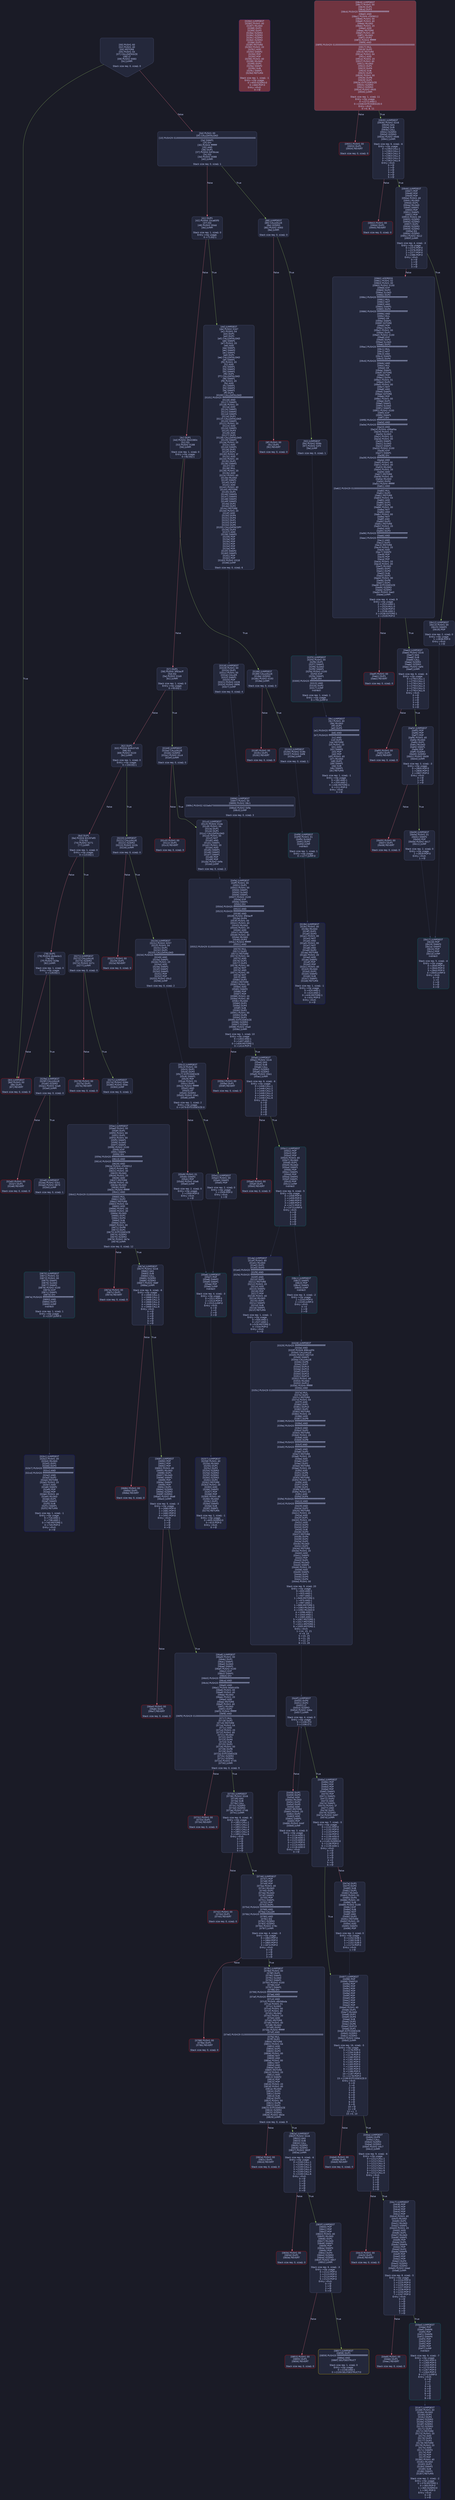 digraph G {
    node [shape=box, style="filled, rounded", color="#565f89", fontcolor="#c0caf5", fontname="Helvetica", fillcolor="#24283b"];
    edge [color="#414868", fontcolor="#c0caf5", fontname="Helvetica"];
    bgcolor="#1a1b26";
    0 [ label = "[00] PUSH1 60
[02] PUSH1 40
[04] MSTORE
[05] PUSH1 04
[07] CALLDATASIZE
[08] LT
[09] PUSH2 0083
[0c] JUMPI

Stack size req: 0, sizeΔ: 0
" shape = invhouse]
    1 [ label = "[0d] PUSH1 00
[0f] CALLDATALOAD
[10] PUSH29 0100000000000000000000000000000000000000000000000000000000
[2e] SWAP1
[2f] DIV
[30] PUSH4 ffffffff
[35] AND
[36] DUP1
[37] PUSH4 04f3bcec
[3c] EQ
[3d] PUSH2 0088
[40] JUMPI

Stack size req: 0, sizeΔ: 1
"]
    2 [ label = "[41] DUP1
[42] PUSH4 15ca65f0
[47] EQ
[48] PUSH2 00dd
[4b] JUMPI

Stack size req: 1, sizeΔ: 0
Entry->Op usage:
	0->71:EQ:1
"]
    3 [ label = "[4c] DUP1
[4d] PUSH4 3943380c
[52] EQ
[53] PUSH2 0188
[56] JUMPI

Stack size req: 1, sizeΔ: 0
Entry->Op usage:
	0->82:EQ:1
"]
    4 [ label = "[57] DUP1
[58] PUSH4 3f83acff
[5d] EQ
[5e] PUSH2 01b9
[61] JUMPI

Stack size req: 1, sizeΔ: 0
Entry->Op usage:
	0->93:EQ:1
"]
    5 [ label = "[62] DUP1
[63] PUSH4 649c07d5
[68] EQ
[69] PUSH2 0220
[6c] JUMPI

Stack size req: 1, sizeΔ: 0
Entry->Op usage:
	0->104:EQ:1
"]
    6 [ label = "[6d] DUP1
[6e] PUSH4 83197ef0
[73] EQ
[74] PUSH2 0271
[77] JUMPI

Stack size req: 1, sizeΔ: 0
Entry->Op usage:
	0->115:EQ:1
"]
    7 [ label = "[78] DUP1
[79] PUSH4 db4ecbc1
[7e] EQ
[7f] PUSH2 029e
[82] JUMPI

Stack size req: 1, sizeΔ: 0
Entry->Op usage:
	0->126:EQ:1
"]
    8 [ label = "[83] JUMPDEST
[84] PUSH1 00
[86] DUP1
[87] REVERT

Stack size req: 0, sizeΔ: 0
" color = "red"]
    9 [ label = "[88] JUMPDEST
[89] CALLVALUE
[8a] ISZERO
[8b] PUSH2 0093
[8e] JUMPI

Stack size req: 0, sizeΔ: 0
"]
    10 [ label = "[8f] PUSH1 00
[91] DUP1
[92] REVERT

Stack size req: 0, sizeΔ: 0
" color = "red"]
    11 [ label = "[93] JUMPDEST
[94] PUSH2 009b
[97] PUSH2 02f3
[9a] JUMP

Stack size req: 0, sizeΔ: 1
"]
    12 [ label = "[9b] JUMPDEST
[9c] PUSH1 40
[9e] MLOAD
[9f] DUP1
[a0] DUP3
[a1] PUSH20 ffffffffffffffffffffffffffffffffffffffff
[b6] AND
[b7] PUSH20 ffffffffffffffffffffffffffffffffffffffff
[cc] AND
[cd] DUP2
[ce] MSTORE
[cf] PUSH1 20
[d1] ADD
[d2] SWAP2
[d3] POP
[d4] POP
[d5] PUSH1 40
[d7] MLOAD
[d8] DUP1
[d9] SWAP2
[da] SUB
[db] SWAP1
[dc] RETURN

Stack size req: 1, sizeΔ: -1
Entry->Op usage:
	0->182:AND:1
	0->204:AND:1
	0->206:MSTORE:1
	0->211:POP:0
Entry->Exit:
	0->😵
" color = "darkblue"]
    13 [ label = "[dd] JUMPDEST
[de] PUSH2 0167
[e1] PUSH1 04
[e3] DUP1
[e4] DUP1
[e5] CALLDATALOAD
[e6] SWAP1
[e7] PUSH1 20
[e9] ADD
[ea] SWAP1
[eb] SWAP2
[ec] SWAP1
[ed] DUP1
[ee] CALLDATALOAD
[ef] SWAP1
[f0] PUSH1 20
[f2] ADD
[f3] SWAP1
[f4] SWAP2
[f5] SWAP1
[f6] DUP1
[f7] CALLDATALOAD
[f8] SWAP1
[f9] PUSH1 20
[fb] ADD
[fc] SWAP1
[fd] SWAP2
[fe] SWAP1
[ff] DUP1
[0100] CALLDATALOAD
[0101] PUSH20 ffffffffffffffffffffffffffffffffffffffff
[0116] AND
[0117] SWAP1
[0118] PUSH1 20
[011a] ADD
[011b] SWAP1
[011c] SWAP2
[011d] SWAP1
[011e] DUP1
[011f] CALLDATALOAD
[0120] SWAP1
[0121] PUSH1 20
[0123] ADD
[0124] SWAP1
[0125] DUP3
[0126] ADD
[0127] DUP1
[0128] CALLDATALOAD
[0129] SWAP1
[012a] PUSH1 20
[012c] ADD
[012d] SWAP1
[012e] DUP1
[012f] DUP1
[0130] PUSH1 1f
[0132] ADD
[0133] PUSH1 20
[0135] DUP1
[0136] SWAP2
[0137] DIV
[0138] MUL
[0139] PUSH1 20
[013b] ADD
[013c] PUSH1 40
[013e] MLOAD
[013f] SWAP1
[0140] DUP2
[0141] ADD
[0142] PUSH1 40
[0144] MSTORE
[0145] DUP1
[0146] SWAP4
[0147] SWAP3
[0148] SWAP2
[0149] SWAP1
[014a] DUP2
[014b] DUP2
[014c] MSTORE
[014d] PUSH1 20
[014f] ADD
[0150] DUP4
[0151] DUP4
[0152] DUP1
[0153] DUP3
[0154] DUP5
[0155] CALLDATACOPY
[0156] DUP3
[0157] ADD
[0158] SWAP2
[0159] POP
[015a] POP
[015b] POP
[015c] POP
[015d] POP
[015e] POP
[015f] SWAP2
[0160] SWAP1
[0161] POP
[0162] POP
[0163] PUSH2 0318
[0166] JUMP

Stack size req: 0, sizeΔ: 6
"]
    14 [ label = "[0167] JUMPDEST
[0168] PUSH1 40
[016a] MLOAD
[016b] DUP1
[016c] DUP4
[016d] ISZERO
[016e] ISZERO
[016f] ISZERO
[0170] ISZERO
[0171] DUP2
[0172] MSTORE
[0173] PUSH1 20
[0175] ADD
[0176] DUP3
[0177] DUP2
[0178] MSTORE
[0179] PUSH1 20
[017b] ADD
[017c] SWAP3
[017d] POP
[017e] POP
[017f] POP
[0180] PUSH1 40
[0182] MLOAD
[0183] DUP1
[0184] SWAP2
[0185] SUB
[0186] SWAP1
[0187] RETURN

Stack size req: 2, sizeΔ: -2
Entry->Op usage:
	0->376:MSTORE:1
	0->383:POP:0
	1->365:ISZERO:0
	1->381:POP:0
Entry->Exit:
	0->😵
	1->😵
" color = "darkblue"]
    15 [ label = "[0188] JUMPDEST
[0189] CALLVALUE
[018a] ISZERO
[018b] PUSH2 0193
[018e] JUMPI

Stack size req: 0, sizeΔ: 0
"]
    16 [ label = "[018f] PUSH1 00
[0191] DUP1
[0192] REVERT

Stack size req: 0, sizeΔ: 0
" color = "red"]
    17 [ label = "[0193] JUMPDEST
[0194] PUSH2 019b
[0197] PUSH2 04f8
[019a] JUMP

Stack size req: 0, sizeΔ: 1
"]
    18 [ label = "[019b] JUMPDEST
[019c] PUSH1 40
[019e] MLOAD
[019f] DUP1
[01a0] DUP3
[01a1] PUSH1 00
[01a3] NOT
[01a4] AND
[01a5] PUSH1 00
[01a7] NOT
[01a8] AND
[01a9] DUP2
[01aa] MSTORE
[01ab] PUSH1 20
[01ad] ADD
[01ae] SWAP2
[01af] POP
[01b0] POP
[01b1] PUSH1 40
[01b3] MLOAD
[01b4] DUP1
[01b5] SWAP2
[01b6] SUB
[01b7] SWAP1
[01b8] RETURN

Stack size req: 1, sizeΔ: -1
Entry->Op usage:
	0->420:AND:1
	0->424:AND:1
	0->426:MSTORE:1
	0->431:POP:0
Entry->Exit:
	0->😵
" color = "darkblue"]
    19 [ label = "[01b9] JUMPDEST
[01ba] CALLVALUE
[01bb] ISZERO
[01bc] PUSH2 01c4
[01bf] JUMPI

Stack size req: 0, sizeΔ: 0
"]
    20 [ label = "[01c0] PUSH1 00
[01c2] DUP1
[01c3] REVERT

Stack size req: 0, sizeΔ: 0
" color = "red"]
    21 [ label = "[01c4] JUMPDEST
[01c5] PUSH2 01de
[01c8] PUSH1 04
[01ca] DUP1
[01cb] DUP1
[01cc] CALLDATALOAD
[01cd] PUSH1 00
[01cf] NOT
[01d0] AND
[01d1] SWAP1
[01d2] PUSH1 20
[01d4] ADD
[01d5] SWAP1
[01d6] SWAP2
[01d7] SWAP1
[01d8] POP
[01d9] POP
[01da] PUSH2 04fe
[01dd] JUMP

Stack size req: 0, sizeΔ: 2
"]
    22 [ label = "[01de] JUMPDEST
[01df] PUSH1 40
[01e1] MLOAD
[01e2] DUP1
[01e3] DUP3
[01e4] PUSH20 ffffffffffffffffffffffffffffffffffffffff
[01f9] AND
[01fa] PUSH20 ffffffffffffffffffffffffffffffffffffffff
[020f] AND
[0210] DUP2
[0211] MSTORE
[0212] PUSH1 20
[0214] ADD
[0215] SWAP2
[0216] POP
[0217] POP
[0218] PUSH1 40
[021a] MLOAD
[021b] DUP1
[021c] SWAP2
[021d] SUB
[021e] SWAP1
[021f] RETURN

Stack size req: 1, sizeΔ: -1
Entry->Op usage:
	0->505:AND:1
	0->527:AND:1
	0->529:MSTORE:1
	0->534:POP:0
Entry->Exit:
	0->😵
" color = "darkblue"]
    23 [ label = "[0220] JUMPDEST
[0221] CALLVALUE
[0222] ISZERO
[0223] PUSH2 022b
[0226] JUMPI

Stack size req: 0, sizeΔ: 0
"]
    24 [ label = "[0227] PUSH1 00
[0229] DUP1
[022a] REVERT

Stack size req: 0, sizeΔ: 0
" color = "red"]
    25 [ label = "[022b] JUMPDEST
[022c] PUSH2 0257
[022f] PUSH1 04
[0231] DUP1
[0232] DUP1
[0233] CALLDATALOAD
[0234] PUSH20 ffffffffffffffffffffffffffffffffffffffff
[0249] AND
[024a] SWAP1
[024b] PUSH1 20
[024d] ADD
[024e] SWAP1
[024f] SWAP2
[0250] SWAP1
[0251] POP
[0252] POP
[0253] PUSH2 05c2
[0256] JUMP

Stack size req: 0, sizeΔ: 2
"]
    26 [ label = "[0257] JUMPDEST
[0258] PUSH1 40
[025a] MLOAD
[025b] DUP1
[025c] DUP3
[025d] ISZERO
[025e] ISZERO
[025f] ISZERO
[0260] ISZERO
[0261] DUP2
[0262] MSTORE
[0263] PUSH1 20
[0265] ADD
[0266] SWAP2
[0267] POP
[0268] POP
[0269] PUSH1 40
[026b] MLOAD
[026c] DUP1
[026d] SWAP2
[026e] SUB
[026f] SWAP1
[0270] RETURN

Stack size req: 1, sizeΔ: -1
Entry->Op usage:
	0->605:ISZERO:0
	0->615:POP:0
Entry->Exit:
	0->😵
" color = "darkblue"]
    27 [ label = "[0271] JUMPDEST
[0272] CALLVALUE
[0273] ISZERO
[0274] PUSH2 027c
[0277] JUMPI

Stack size req: 0, sizeΔ: 0
"]
    28 [ label = "[0278] PUSH1 00
[027a] DUP1
[027b] REVERT

Stack size req: 0, sizeΔ: 0
" color = "red"]
    29 [ label = "[027c] JUMPDEST
[027d] PUSH2 0284
[0280] PUSH2 05ec
[0283] JUMP

Stack size req: 0, sizeΔ: 1
"]
    30 [ label = "[0284] JUMPDEST
[0285] PUSH1 40
[0287] MLOAD
[0288] DUP1
[0289] DUP3
[028a] ISZERO
[028b] ISZERO
[028c] ISZERO
[028d] ISZERO
[028e] DUP2
[028f] MSTORE
[0290] PUSH1 20
[0292] ADD
[0293] SWAP2
[0294] POP
[0295] POP
[0296] PUSH1 40
[0298] MLOAD
[0299] DUP1
[029a] SWAP2
[029b] SUB
[029c] SWAP1
[029d] RETURN

Stack size req: 1, sizeΔ: -1
Entry->Op usage:
	0->650:ISZERO:0
	0->660:POP:0
Entry->Exit:
	0->😵
" color = "darkblue" fillcolor = "#703440"]
    31 [ label = "[029e] JUMPDEST
[029f] CALLVALUE
[02a0] ISZERO
[02a1] PUSH2 02a9
[02a4] JUMPI

Stack size req: 0, sizeΔ: 0
"]
    32 [ label = "[02a5] PUSH1 00
[02a7] DUP1
[02a8] REVERT

Stack size req: 0, sizeΔ: 0
" color = "red"]
    33 [ label = "[02a9] JUMPDEST
[02aa] PUSH2 02b1
[02ad] PUSH2 0870
[02b0] JUMP

Stack size req: 0, sizeΔ: 1
"]
    34 [ label = "[02b1] JUMPDEST
[02b2] PUSH1 40
[02b4] MLOAD
[02b5] DUP1
[02b6] DUP3
[02b7] PUSH20 ffffffffffffffffffffffffffffffffffffffff
[02cc] AND
[02cd] PUSH20 ffffffffffffffffffffffffffffffffffffffff
[02e2] AND
[02e3] DUP2
[02e4] MSTORE
[02e5] PUSH1 20
[02e7] ADD
[02e8] SWAP2
[02e9] POP
[02ea] POP
[02eb] PUSH1 40
[02ed] MLOAD
[02ee] DUP1
[02ef] SWAP2
[02f0] SUB
[02f1] SWAP1
[02f2] RETURN

Stack size req: 1, sizeΔ: -1
Entry->Op usage:
	0->716:AND:1
	0->738:AND:1
	0->740:MSTORE:1
	0->745:POP:0
Entry->Exit:
	0->😵
" color = "darkblue"]
    35 [ label = "[02f3] JUMPDEST
[02f4] PUSH1 00
[02f6] DUP1
[02f7] SWAP1
[02f8] SLOAD
[02f9] SWAP1
[02fa] PUSH2 0100
[02fd] EXP
[02fe] SWAP1
[02ff] DIV
[0300] PUSH20 ffffffffffffffffffffffffffffffffffffffff
[0315] AND
[0316] DUP2
[0317] JUMP
Indirect!

Stack size req: 1, sizeΔ: 1
Entry->Op usage:
	0->791:JUMP:0
" color = "teal"]
    36 [ label = "[0318] JUMPDEST
[0319] PUSH1 00
[031b] DUP1
[031c] PUSH1 00
[031e] CALLER
[031f] SWAP1
[0320] POP
[0321] PUSH2 0328
[0324] PUSH2 0896
[0327] JUMP

Stack size req: 0, sizeΔ: 4
"]
    37 [ label = "[0328] JUMPDEST
[0329] PUSH20 ffffffffffffffffffffffffffffffffffffffff
[033e] AND
[033f] PUSH4 896ca3f4
[0344] CALLVALUE
[0345] PUSH3 0927c0
[0349] SWAP1
[034a] CALLVALUE
[034b] DUP6
[034c] DUP7
[034d] DUP15
[034e] DUP15
[034f] DUP15
[0350] DUP15
[0351] DUP15
[0352] PUSH1 40
[0354] MLOAD
[0355] DUP12
[0356] PUSH4 ffffffff
[035b] AND
[035c] PUSH29 0100000000000000000000000000000000000000000000000000000000
[037a] MUL
[037b] DUP2
[037c] MSTORE
[037d] PUSH1 04
[037f] ADD
[0380] DUP1
[0381] DUP10
[0382] DUP2
[0383] MSTORE
[0384] PUSH1 20
[0386] ADD
[0387] DUP9
[0388] PUSH20 ffffffffffffffffffffffffffffffffffffffff
[039d] AND
[039e] PUSH20 ffffffffffffffffffffffffffffffffffffffff
[03b3] AND
[03b4] DUP2
[03b5] MSTORE
[03b6] PUSH1 20
[03b8] ADD
[03b9] DUP8
[03ba] PUSH20 ffffffffffffffffffffffffffffffffffffffff
[03cf] AND
[03d0] PUSH20 ffffffffffffffffffffffffffffffffffffffff
[03e5] AND
[03e6] DUP2
[03e7] MSTORE
[03e8] PUSH1 20
[03ea] ADD
[03eb] DUP7
[03ec] DUP2
[03ed] MSTORE
[03ee] PUSH1 20
[03f0] ADD
[03f1] DUP6
[03f2] DUP2
[03f3] MSTORE
[03f4] PUSH1 20
[03f6] ADD
[03f7] DUP5
[03f8] DUP2
[03f9] MSTORE
[03fa] PUSH1 20
[03fc] ADD
[03fd] DUP4
[03fe] PUSH20 ffffffffffffffffffffffffffffffffffffffff
[0413] AND
[0414] PUSH20 ffffffffffffffffffffffffffffffffffffffff
[0429] AND
[042a] DUP2
[042b] MSTORE
[042c] PUSH1 20
[042e] ADD
[042f] DUP1
[0430] PUSH1 20
[0432] ADD
[0433] DUP3
[0434] DUP2
[0435] SUB
[0436] DUP3
[0437] MSTORE
[0438] DUP4
[0439] DUP2
[043a] DUP2
[043b] MLOAD
[043c] DUP2
[043d] MSTORE
[043e] PUSH1 20
[0440] ADD
[0441] SWAP2
[0442] POP
[0443] DUP1
[0444] MLOAD
[0445] SWAP1
[0446] PUSH1 20
[0448] ADD
[0449] SWAP1
[044a] DUP1
[044b] DUP4
[044c] DUP4
[044d] PUSH1 00

Stack size req: 9, sizeΔ: 20
Entry->Op usage:
	0->830:AND:1
	1->925:AND:1
	1->947:AND:1
	1->949:MSTORE:1
	1->975:AND:1
	1->997:AND:1
	1->999:MSTORE:1
	4->1083:MLOAD:0
	4->1092:MLOAD:0
	4->1096:ADD:1
	5->1043:AND:1
	5->1065:AND:1
	5->1067:MSTORE:1
	6->1017:MSTORE:1
	7->1011:MSTORE:1
	8->1005:MSTORE:1
Entry->Exit:
	1->14, 15, 21
	4->9, 24
	5->10, 25
	6->11, 26
	7->12, 27
	8->13, 28
"]
    38 [ label = "[044f] JUMPDEST
[0450] DUP4
[0451] DUP2
[0452] LT
[0453] ISZERO
[0454] PUSH2 046a
[0457] JUMPI

Stack size req: 4, sizeΔ: 0
Entry->Op usage:
	0->1106:LT:0
	3->1106:LT:1
"]
    39 [ label = "[0458] DUP1
[0459] DUP3
[045a] ADD
[045b] MLOAD
[045c] DUP2
[045d] DUP5
[045e] ADD
[045f] MSTORE
[0460] PUSH1 20
[0462] DUP2
[0463] ADD
[0464] SWAP1
[0465] POP
[0466] PUSH2 044f
[0469] JUMP

Stack size req: 3, sizeΔ: 0
Entry->Op usage:
	0->1114:ADD:1
	0->1118:ADD:1
	0->1123:ADD:0
	0->1125:POP:0
	1->1114:ADD:0
	2->1118:ADD:0
Entry->Exit:
	0->😵
"]
    40 [ label = "[046a] JUMPDEST
[046b] POP
[046c] POP
[046d] POP
[046e] POP
[046f] SWAP1
[0470] POP
[0471] SWAP1
[0472] DUP2
[0473] ADD
[0474] SWAP1
[0475] PUSH1 1f
[0477] AND
[0478] DUP1
[0479] ISZERO
[047a] PUSH2 0497
[047d] JUMPI

Stack size req: 7, sizeΔ: -5
Entry->Op usage:
	0->1131:POP:0
	1->1132:POP:0
	2->1133:POP:0
	3->1134:POP:0
	4->1139:ADD:0
	4->1143:AND:1
	4->1145:ISZERO:0
	5->1136:POP:0
	6->1139:ADD:1
Entry->Exit:
	0->😵
	1->😵
	2->😵
	3->😵
	4->0
	5->😵
	6->😵
"]
    41 [ label = "[047e] DUP1
[047f] DUP3
[0480] SUB
[0481] DUP1
[0482] MLOAD
[0483] PUSH1 01
[0485] DUP4
[0486] PUSH1 20
[0488] SUB
[0489] PUSH2 0100
[048c] EXP
[048d] SUB
[048e] NOT
[048f] AND
[0490] DUP2
[0491] MSTORE
[0492] PUSH1 20
[0494] ADD
[0495] SWAP2
[0496] POP

Stack size req: 2, sizeΔ: 0
Entry->Op usage:
	0->1152:SUB:1
	0->1160:SUB:1
	1->1152:SUB:0
	1->1174:POP:0
Entry->Exit:
	1->😵
"]
    42 [ label = "[0497] JUMPDEST
[0498] POP
[0499] SWAP10
[049a] POP
[049b] POP
[049c] POP
[049d] POP
[049e] POP
[049f] POP
[04a0] POP
[04a1] POP
[04a2] POP
[04a3] POP
[04a4] PUSH1 40
[04a6] DUP1
[04a7] MLOAD
[04a8] DUP1
[04a9] DUP4
[04aa] SUB
[04ab] DUP2
[04ac] DUP6
[04ad] DUP10
[04ae] DUP1
[04af] EXTCODESIZE
[04b0] ISZERO
[04b1] ISZERO
[04b2] PUSH2 04ba
[04b5] JUMPI

Stack size req: 16, sizeΔ: -5
Entry->Op usage:
	0->1176:POP:0
	1->1194:SUB:0
	2->1179:POP:0
	3->1180:POP:0
	4->1181:POP:0
	5->1182:POP:0
	6->1183:POP:0
	7->1184:POP:0
	8->1185:POP:0
	9->1186:POP:0
	10->1187:POP:0
	11->1178:POP:0
	15->1199:EXTCODESIZE:0
Entry->Exit:
	0->😵
	1->6
	2->😵
	3->😵
	4->😵
	5->😵
	6->😵
	7->😵
	8->😵
	9->😵
	10->😵
	11->😵
	12->1, 7
	15->0, 10
"]
    43 [ label = "[04b6] PUSH1 00
[04b8] DUP1
[04b9] REVERT

Stack size req: 0, sizeΔ: 0
" color = "red"]
    44 [ label = "[04ba] JUMPDEST
[04bb] DUP9
[04bc] CALL
[04bd] ISZERO
[04be] ISZERO
[04bf] PUSH2 04c7
[04c2] JUMPI

Stack size req: 9, sizeΔ: -6
Entry->Op usage:
	0->1212:CALL:1
	1->1212:CALL:2
	2->1212:CALL:3
	3->1212:CALL:4
	4->1212:CALL:5
	5->1212:CALL:6
	8->1212:CALL:0
Entry->Exit:
	0->😵
	1->😵
	2->😵
	3->😵
	4->😵
	5->😵
"]
    45 [ label = "[04c3] PUSH1 00
[04c5] DUP1
[04c6] REVERT

Stack size req: 0, sizeΔ: 0
" color = "red"]
    46 [ label = "[04c7] JUMPDEST
[04c8] POP
[04c9] POP
[04ca] POP
[04cb] POP
[04cc] POP
[04cd] PUSH1 40
[04cf] MLOAD
[04d0] DUP1
[04d1] MLOAD
[04d2] SWAP1
[04d3] PUSH1 20
[04d5] ADD
[04d6] DUP1
[04d7] MLOAD
[04d8] SWAP1
[04d9] POP
[04da] DUP1
[04db] SWAP4
[04dc] POP
[04dd] DUP2
[04de] SWAP5
[04df] POP
[04e0] POP
[04e1] POP
[04e2] DUP3
[04e3] ISZERO
[04e4] ISZERO
[04e5] PUSH2 04ed
[04e8] JUMPI

Stack size req: 8, sizeΔ: -5
Entry->Op usage:
	0->1224:POP:0
	1->1225:POP:0
	2->1226:POP:0
	3->1227:POP:0
	4->1228:POP:0
	6->1244:POP:0
	7->1247:POP:0
Entry->Exit:
	0->😵
	1->😵
	2->😵
	3->😵
	4->😵
	6->😵
	7->😵
"]
    47 [ label = "[04e9] PUSH1 00
[04eb] DUP1
[04ec] REVERT

Stack size req: 0, sizeΔ: 0
" color = "red"]
    48 [ label = "[04ed] JUMPDEST
[04ee] POP
[04ef] SWAP6
[04f0] POP
[04f1] SWAP6
[04f2] SWAP4
[04f3] POP
[04f4] POP
[04f5] POP
[04f6] POP
[04f7] JUMP
Indirect!

Stack size req: 9, sizeΔ: -7
Entry->Op usage:
	0->1262:POP:0
	3->1268:POP:0
	4->1269:POP:0
	5->1270:POP:0
	6->1267:POP:0
	7->1264:POP:0
	8->1271:JUMP:0
Entry->Exit:
	0->😵
	1->0
	2->1
	3->😵
	4->😵
	5->😵
	6->😵
	7->😵
	8->😵
" color = "teal"]
    49 [ label = "[04f8] JUMPDEST
[04f9] PUSH1 01
[04fb] SLOAD
[04fc] DUP2
[04fd] JUMP
Indirect!

Stack size req: 1, sizeΔ: 1
Entry->Op usage:
	0->1277:JUMP:0
" color = "teal"]
    50 [ label = "[04fe] JUMPDEST
[04ff] PUSH1 00
[0501] DUP1
[0502] PUSH1 00
[0504] SWAP1
[0505] SLOAD
[0506] SWAP1
[0507] PUSH2 0100
[050a] EXP
[050b] SWAP1
[050c] DIV
[050d] PUSH20 ffffffffffffffffffffffffffffffffffffffff
[0522] AND
[0523] PUSH20 ffffffffffffffffffffffffffffffffffffffff
[0538] AND
[0539] PUSH4 3f83acff
[053e] DUP4
[053f] PUSH1 00
[0541] PUSH1 40
[0543] MLOAD
[0544] PUSH1 20
[0546] ADD
[0547] MSTORE
[0548] PUSH1 40
[054a] MLOAD
[054b] DUP3
[054c] PUSH4 ffffffff
[0551] AND
[0552] PUSH29 0100000000000000000000000000000000000000000000000000000000
[0570] MUL
[0571] DUP2
[0572] MSTORE
[0573] PUSH1 04
[0575] ADD
[0576] DUP1
[0577] DUP3
[0578] PUSH1 00
[057a] NOT
[057b] AND
[057c] PUSH1 00
[057e] NOT
[057f] AND
[0580] DUP2
[0581] MSTORE
[0582] PUSH1 20
[0584] ADD
[0585] SWAP2
[0586] POP
[0587] POP
[0588] PUSH1 20
[058a] PUSH1 40
[058c] MLOAD
[058d] DUP1
[058e] DUP4
[058f] SUB
[0590] DUP2
[0591] PUSH1 00
[0593] DUP8
[0594] DUP1
[0595] EXTCODESIZE
[0596] ISZERO
[0597] ISZERO
[0598] PUSH2 05a0
[059b] JUMPI

Stack size req: 1, sizeΔ: 10
Entry->Op usage:
	0->1403:AND:1
	0->1407:AND:1
	0->1409:MSTORE:1
	0->1414:POP:0
"]
    51 [ label = "[059c] PUSH1 00
[059e] DUP1
[059f] REVERT

Stack size req: 0, sizeΔ: 0
" color = "red"]
    52 [ label = "[05a0] JUMPDEST
[05a1] PUSH2 02c6
[05a4] GAS
[05a5] SUB
[05a6] CALL
[05a7] ISZERO
[05a8] ISZERO
[05a9] PUSH2 05b1
[05ac] JUMPI

Stack size req: 6, sizeΔ: -6
Entry->Op usage:
	0->1446:CALL:1
	1->1446:CALL:2
	2->1446:CALL:3
	3->1446:CALL:4
	4->1446:CALL:5
	5->1446:CALL:6
Entry->Exit:
	0->😵
	1->😵
	2->😵
	3->😵
	4->😵
	5->😵
"]
    53 [ label = "[05ad] PUSH1 00
[05af] DUP1
[05b0] REVERT

Stack size req: 0, sizeΔ: 0
" color = "red"]
    54 [ label = "[05b1] JUMPDEST
[05b2] POP
[05b3] POP
[05b4] POP
[05b5] PUSH1 40
[05b7] MLOAD
[05b8] DUP1
[05b9] MLOAD
[05ba] SWAP1
[05bb] POP
[05bc] SWAP1
[05bd] POP
[05be] SWAP2
[05bf] SWAP1
[05c0] POP
[05c1] JUMP
Indirect!

Stack size req: 6, sizeΔ: -5
Entry->Op usage:
	0->1458:POP:0
	1->1459:POP:0
	2->1460:POP:0
	3->1469:POP:0
	4->1472:POP:0
	5->1473:JUMP:0
Entry->Exit:
	0->😵
	1->😵
	2->😵
	3->😵
	4->😵
	5->😵
" color = "teal"]
    55 [ label = "[05c2] JUMPDEST
[05c3] PUSH1 00
[05c5] DUP1
[05c6] DUP3
[05c7] EXTCODESIZE
[05c8] SWAP1
[05c9] POP
[05ca] PUSH1 01
[05cc] DUP2
[05cd] PUSH4 ffffffff
[05d2] AND
[05d3] GT
[05d4] ISZERO
[05d5] PUSH2 05e1
[05d8] JUMPI

Stack size req: 1, sizeΔ: 2
Entry->Op usage:
	0->1479:EXTCODESIZE:0
"]
    56 [ label = "[05d9] PUSH1 01
[05db] SWAP2
[05dc] POP
[05dd] PUSH2 05e6
[05e0] JUMP

Stack size req: 2, sizeΔ: 0
Entry->Op usage:
	1->1500:POP:0
Entry->Exit:
	1->😵
"]
    57 [ label = "[05e1] JUMPDEST
[05e2] PUSH1 00
[05e4] SWAP2
[05e5] POP

Stack size req: 2, sizeΔ: 0
Entry->Op usage:
	1->1509:POP:0
Entry->Exit:
	1->😵
"]
    58 [ label = "[05e6] JUMPDEST
[05e7] POP
[05e8] SWAP2
[05e9] SWAP1
[05ea] POP
[05eb] JUMP
Indirect!

Stack size req: 4, sizeΔ: -3
Entry->Op usage:
	0->1511:POP:0
	2->1514:POP:0
	3->1515:JUMP:0
Entry->Exit:
	0->😵
	1->0
	2->😵
	3->😵
" color = "teal"]
    59 [ label = "[05ec] JUMPDEST
[05ed] PUSH1 00
[05ef] DUP1
[05f0] PUSH1 00
[05f2] DUP1
[05f3] PUSH1 00
[05f5] SWAP1
[05f6] SLOAD
[05f7] SWAP1
[05f8] PUSH2 0100
[05fb] EXP
[05fc] SWAP1
[05fd] DIV
[05fe] PUSH20 ffffffffffffffffffffffffffffffffffffffff
[0613] AND
[0614] PUSH20 ffffffffffffffffffffffffffffffffffffffff
[0629] AND
[062a] PUSH4 cf309012
[062f] PUSH1 00
[0631] PUSH1 40
[0633] MLOAD
[0634] PUSH1 20
[0636] ADD
[0637] MSTORE
[0638] PUSH1 40
[063a] MLOAD
[063b] DUP2
[063c] PUSH4 ffffffff
[0641] AND
[0642] PUSH29 0100000000000000000000000000000000000000000000000000000000
[0660] MUL
[0661] DUP2
[0662] MSTORE
[0663] PUSH1 04
[0665] ADD
[0666] PUSH1 20
[0668] PUSH1 40
[066a] MLOAD
[066b] DUP1
[066c] DUP4
[066d] SUB
[066e] DUP2
[066f] PUSH1 00
[0671] DUP8
[0672] DUP1
[0673] EXTCODESIZE
[0674] ISZERO
[0675] ISZERO
[0676] PUSH2 067e
[0679] JUMPI

Stack size req: 0, sizeΔ: 12
"]
    60 [ label = "[067a] PUSH1 00
[067c] DUP1
[067d] REVERT

Stack size req: 0, sizeΔ: 0
" color = "red"]
    61 [ label = "[067e] JUMPDEST
[067f] PUSH2 02c6
[0682] GAS
[0683] SUB
[0684] CALL
[0685] ISZERO
[0686] ISZERO
[0687] PUSH2 068f
[068a] JUMPI

Stack size req: 6, sizeΔ: -6
Entry->Op usage:
	0->1668:CALL:1
	1->1668:CALL:2
	2->1668:CALL:3
	3->1668:CALL:4
	4->1668:CALL:5
	5->1668:CALL:6
Entry->Exit:
	0->😵
	1->😵
	2->😵
	3->😵
	4->😵
	5->😵
"]
    62 [ label = "[068b] PUSH1 00
[068d] DUP1
[068e] REVERT

Stack size req: 0, sizeΔ: 0
" color = "red"]
    63 [ label = "[068f] JUMPDEST
[0690] POP
[0691] POP
[0692] POP
[0693] PUSH1 40
[0695] MLOAD
[0696] DUP1
[0697] MLOAD
[0698] SWAP1
[0699] POP
[069a] SWAP2
[069b] POP
[069c] DUP2
[069d] ISZERO
[069e] ISZERO
[069f] ISZERO
[06a0] PUSH2 06a8
[06a3] JUMPI

Stack size req: 5, sizeΔ: -3
Entry->Op usage:
	0->1680:POP:0
	1->1681:POP:0
	2->1682:POP:0
	4->1691:POP:0
Entry->Exit:
	0->😵
	1->😵
	2->😵
	4->😵
"]
    64 [ label = "[06a4] PUSH1 00
[06a6] DUP1
[06a7] REVERT

Stack size req: 0, sizeΔ: 0
" color = "red"]
    65 [ label = "[06a8] JUMPDEST
[06a9] PUSH1 00
[06ab] DUP1
[06ac] SWAP1
[06ad] SLOAD
[06ae] SWAP1
[06af] PUSH2 0100
[06b2] EXP
[06b3] SWAP1
[06b4] DIV
[06b5] PUSH20 ffffffffffffffffffffffffffffffffffffffff
[06ca] AND
[06cb] PUSH20 ffffffffffffffffffffffffffffffffffffffff
[06e0] AND
[06e1] PUSH4 8da5cb5b
[06e6] PUSH1 00
[06e8] PUSH1 40
[06ea] MLOAD
[06eb] PUSH1 20
[06ed] ADD
[06ee] MSTORE
[06ef] PUSH1 40
[06f1] MLOAD
[06f2] DUP2
[06f3] PUSH4 ffffffff
[06f8] AND
[06f9] PUSH29 0100000000000000000000000000000000000000000000000000000000
[0717] MUL
[0718] DUP2
[0719] MSTORE
[071a] PUSH1 04
[071c] ADD
[071d] PUSH1 20
[071f] PUSH1 40
[0721] MLOAD
[0722] DUP1
[0723] DUP4
[0724] SUB
[0725] DUP2
[0726] PUSH1 00
[0728] DUP8
[0729] DUP1
[072a] EXTCODESIZE
[072b] ISZERO
[072c] ISZERO
[072d] PUSH2 0735
[0730] JUMPI

Stack size req: 0, sizeΔ: 9
"]
    66 [ label = "[0731] PUSH1 00
[0733] DUP1
[0734] REVERT

Stack size req: 0, sizeΔ: 0
" color = "red"]
    67 [ label = "[0735] JUMPDEST
[0736] PUSH2 02c6
[0739] GAS
[073a] SUB
[073b] CALL
[073c] ISZERO
[073d] ISZERO
[073e] PUSH2 0746
[0741] JUMPI

Stack size req: 6, sizeΔ: -6
Entry->Op usage:
	0->1851:CALL:1
	1->1851:CALL:2
	2->1851:CALL:3
	3->1851:CALL:4
	4->1851:CALL:5
	5->1851:CALL:6
Entry->Exit:
	0->😵
	1->😵
	2->😵
	3->😵
	4->😵
	5->😵
"]
    68 [ label = "[0742] PUSH1 00
[0744] DUP1
[0745] REVERT

Stack size req: 0, sizeΔ: 0
" color = "red"]
    69 [ label = "[0746] JUMPDEST
[0747] POP
[0748] POP
[0749] POP
[074a] PUSH1 40
[074c] MLOAD
[074d] DUP1
[074e] MLOAD
[074f] SWAP1
[0750] POP
[0751] SWAP1
[0752] POP
[0753] DUP1
[0754] PUSH20 ffffffffffffffffffffffffffffffffffffffff
[0769] AND
[076a] CALLER
[076b] PUSH20 ffffffffffffffffffffffffffffffffffffffff
[0780] AND
[0781] EQ
[0782] ISZERO
[0783] ISZERO
[0784] PUSH2 078c
[0787] JUMPI

Stack size req: 4, sizeΔ: -3
Entry->Op usage:
	0->1863:POP:0
	1->1864:POP:0
	2->1865:POP:0
	3->1874:POP:0
Entry->Exit:
	0->😵
	1->😵
	2->😵
	3->😵
"]
    70 [ label = "[0788] PUSH1 00
[078a] DUP1
[078b] REVERT

Stack size req: 0, sizeΔ: 0
" color = "red"]
    71 [ label = "[078c] JUMPDEST
[078d] PUSH1 00
[078f] DUP1
[0790] SWAP1
[0791] SLOAD
[0792] SWAP1
[0793] PUSH2 0100
[0796] EXP
[0797] SWAP1
[0798] DIV
[0799] PUSH20 ffffffffffffffffffffffffffffffffffffffff
[07ae] AND
[07af] PUSH20 ffffffffffffffffffffffffffffffffffffffff
[07c4] AND
[07c5] PUSH4 c8b56bda
[07ca] PUSH1 01
[07cc] SLOAD
[07cd] PUSH1 00
[07cf] PUSH1 40
[07d1] MLOAD
[07d2] PUSH1 20
[07d4] ADD
[07d5] MSTORE
[07d6] PUSH1 40
[07d8] MLOAD
[07d9] DUP3
[07da] PUSH4 ffffffff
[07df] AND
[07e0] PUSH29 0100000000000000000000000000000000000000000000000000000000
[07fe] MUL
[07ff] DUP2
[0800] MSTORE
[0801] PUSH1 04
[0803] ADD
[0804] DUP1
[0805] DUP3
[0806] PUSH1 00
[0808] NOT
[0809] AND
[080a] PUSH1 00
[080c] NOT
[080d] AND
[080e] DUP2
[080f] MSTORE
[0810] PUSH1 20
[0812] ADD
[0813] SWAP2
[0814] POP
[0815] POP
[0816] PUSH1 20
[0818] PUSH1 40
[081a] MLOAD
[081b] DUP1
[081c] DUP4
[081d] SUB
[081e] DUP2
[081f] PUSH1 00
[0821] DUP8
[0822] DUP1
[0823] EXTCODESIZE
[0824] ISZERO
[0825] ISZERO
[0826] PUSH2 082e
[0829] JUMPI

Stack size req: 0, sizeΔ: 9
"]
    72 [ label = "[082a] PUSH1 00
[082c] DUP1
[082d] REVERT

Stack size req: 0, sizeΔ: 0
" color = "red"]
    73 [ label = "[082e] JUMPDEST
[082f] PUSH2 02c6
[0832] GAS
[0833] SUB
[0834] CALL
[0835] ISZERO
[0836] ISZERO
[0837] PUSH2 083f
[083a] JUMPI

Stack size req: 6, sizeΔ: -6
Entry->Op usage:
	0->2100:CALL:1
	1->2100:CALL:2
	2->2100:CALL:3
	3->2100:CALL:4
	4->2100:CALL:5
	5->2100:CALL:6
Entry->Exit:
	0->😵
	1->😵
	2->😵
	3->😵
	4->😵
	5->😵
"]
    74 [ label = "[083b] PUSH1 00
[083d] DUP1
[083e] REVERT

Stack size req: 0, sizeΔ: 0
" color = "red"]
    75 [ label = "[083f] JUMPDEST
[0840] POP
[0841] POP
[0842] POP
[0843] PUSH1 40
[0845] MLOAD
[0846] DUP1
[0847] MLOAD
[0848] SWAP1
[0849] POP
[084a] SWAP3
[084b] POP
[084c] DUP3
[084d] ISZERO
[084e] ISZERO
[084f] PUSH2 0857
[0852] JUMPI

Stack size req: 6, sizeΔ: -3
Entry->Op usage:
	0->2112:POP:0
	1->2113:POP:0
	2->2114:POP:0
	5->2123:POP:0
Entry->Exit:
	0->😵
	1->😵
	2->😵
	5->😵
"]
    76 [ label = "[0853] PUSH1 00
[0855] DUP1
[0856] REVERT

Stack size req: 0, sizeΔ: 0
" color = "red"]
    77 [ label = "[0857] JUMPDEST
[0858] DUP1
[0859] PUSH20 ffffffffffffffffffffffffffffffffffffffff
[086e] AND
[086f] SELFDESTRUCT

Stack size req: 1, sizeΔ: 0
Entry->Op usage:
	0->2158:AND:1
	0->2159:SELFDESTRUCT:0
" color = "gold"]
    78 [ label = "[0870] JUMPDEST
[0871] PUSH1 02
[0873] PUSH1 00
[0875] SWAP1
[0876] SLOAD
[0877] SWAP1
[0878] PUSH2 0100
[087b] EXP
[087c] SWAP1
[087d] DIV
[087e] PUSH20 ffffffffffffffffffffffffffffffffffffffff
[0893] AND
[0894] DUP2
[0895] JUMP
Indirect!

Stack size req: 1, sizeΔ: 1
Entry->Op usage:
	0->2197:JUMP:0
" color = "teal"]
    79 [ label = "[0896] JUMPDEST
[0897] PUSH1 00
[0899] PUSH2 08c1
[089c] PUSH32 633a6d7000000000000000000000000000000000000000000000000000000000
[08bd] PUSH2 04fe
[08c0] JUMP

Stack size req: 0, sizeΔ: 3
"]
    80 [ label = "[08c1] JUMPDEST
[08c2] SWAP1
[08c3] POP
[08c4] SWAP1
[08c5] JUMP
Indirect!

Stack size req: 3, sizeΔ: -2
Entry->Op usage:
	1->2243:POP:0
	2->2245:JUMP:0
Entry->Exit:
	0->0
	1->😵
	2->😵
" color = "teal"]
    81 [ label = "[08c6] JUMPDEST
[08c7] PUSH1 00
[08c9] DUP1
[08ca] DUP3
[08cb] PUSH20 ffffffffffffffffffffffffffffffffffffffff
[08e0] AND
[08e1] PUSH4 cf309012
[08e6] PUSH1 00
[08e8] PUSH1 40
[08ea] MLOAD
[08eb] PUSH1 20
[08ed] ADD
[08ee] MSTORE
[08ef] PUSH1 40
[08f1] MLOAD
[08f2] DUP2
[08f3] PUSH4 ffffffff
[08f8] AND
[08f9] PUSH29 0100000000000000000000000000000000000000000000000000000000
[0917] MUL
[0918] DUP2
[0919] MSTORE
[091a] PUSH1 04
[091c] ADD
[091d] PUSH1 20
[091f] PUSH1 40
[0921] MLOAD
[0922] DUP1
[0923] DUP4
[0924] SUB
[0925] DUP2
[0926] PUSH1 00
[0928] DUP8
[0929] DUP1
[092a] EXTCODESIZE
[092b] ISZERO
[092c] ISZERO
[092d] PUSH2 0935
[0930] JUMPI

Stack size req: 1, sizeΔ: 11
Entry->Op usage:
	0->2272:AND:1
	0->2346:EXTCODESIZE:0
Entry->Exit:
	0->0, 8, 11
" fillcolor = "#703440"]
    82 [ label = "[0931] PUSH1 00
[0933] DUP1
[0934] REVERT

Stack size req: 0, sizeΔ: 0
" color = "red"]
    83 [ label = "[0935] JUMPDEST
[0936] PUSH2 02c6
[0939] GAS
[093a] SUB
[093b] CALL
[093c] ISZERO
[093d] ISZERO
[093e] PUSH2 0946
[0941] JUMPI

Stack size req: 6, sizeΔ: -6
Entry->Op usage:
	0->2363:CALL:1
	1->2363:CALL:2
	2->2363:CALL:3
	3->2363:CALL:4
	4->2363:CALL:5
	5->2363:CALL:6
Entry->Exit:
	0->😵
	1->😵
	2->😵
	3->😵
	4->😵
	5->😵
"]
    84 [ label = "[0942] PUSH1 00
[0944] DUP1
[0945] REVERT

Stack size req: 0, sizeΔ: 0
" color = "red"]
    85 [ label = "[0946] JUMPDEST
[0947] POP
[0948] POP
[0949] POP
[094a] PUSH1 40
[094c] MLOAD
[094d] DUP1
[094e] MLOAD
[094f] SWAP1
[0950] POP
[0951] SWAP1
[0952] POP
[0953] PUSH1 00
[0955] ISZERO
[0956] ISZERO
[0957] DUP2
[0958] ISZERO
[0959] ISZERO
[095a] EQ
[095b] ISZERO
[095c] PUSH2 0b12
[095f] JUMPI

Stack size req: 4, sizeΔ: -3
Entry->Op usage:
	0->2375:POP:0
	1->2376:POP:0
	2->2377:POP:0
	3->2386:POP:0
Entry->Exit:
	0->😵
	1->😵
	2->😵
	3->😵
"]
    86 [ label = "[0960] ADDRESS
[0961] PUSH1 02
[0963] PUSH1 00
[0965] PUSH2 0100
[0968] EXP
[0969] DUP2
[096a] SLOAD
[096b] DUP2
[096c] PUSH20 ffffffffffffffffffffffffffffffffffffffff
[0981] MUL
[0982] NOT
[0983] AND
[0984] SWAP1
[0985] DUP4
[0986] PUSH20 ffffffffffffffffffffffffffffffffffffffff
[099b] AND
[099c] MUL
[099d] OR
[099e] SWAP1
[099f] SSTORE
[09a0] POP
[09a1] DUP3
[09a2] PUSH1 00
[09a4] DUP1
[09a5] PUSH2 0100
[09a8] EXP
[09a9] DUP2
[09aa] SLOAD
[09ab] DUP2
[09ac] PUSH20 ffffffffffffffffffffffffffffffffffffffff
[09c1] MUL
[09c2] NOT
[09c3] AND
[09c4] SWAP1
[09c5] DUP4
[09c6] PUSH20 ffffffffffffffffffffffffffffffffffffffff
[09db] AND
[09dc] MUL
[09dd] OR
[09de] SWAP1
[09df] SSTORE
[09e0] POP
[09e1] DUP4
[09e2] PUSH1 01
[09e4] DUP2
[09e5] PUSH1 00
[09e7] NOT
[09e8] AND
[09e9] SWAP1
[09ea] SSTORE
[09eb] POP
[09ec] PUSH1 00
[09ee] DUP1
[09ef] SWAP1
[09f0] SLOAD
[09f1] SWAP1
[09f2] PUSH2 0100
[09f5] EXP
[09f6] SWAP1
[09f7] DIV
[09f8] PUSH20 ffffffffffffffffffffffffffffffffffffffff
[0a0d] AND
[0a0e] PUSH20 ffffffffffffffffffffffffffffffffffffffff
[0a23] AND
[0a24] PUSH4 c0f6ef4a
[0a29] PUSH1 01
[0a2b] SLOAD
[0a2c] PUSH1 02
[0a2e] PUSH1 00
[0a30] SWAP1
[0a31] SLOAD
[0a32] SWAP1
[0a33] PUSH2 0100
[0a36] EXP
[0a37] SWAP1
[0a38] DIV
[0a39] PUSH20 ffffffffffffffffffffffffffffffffffffffff
[0a4e] AND
[0a4f] PUSH1 00
[0a51] PUSH1 40
[0a53] MLOAD
[0a54] PUSH1 20
[0a56] ADD
[0a57] MSTORE
[0a58] PUSH1 40
[0a5a] MLOAD
[0a5b] DUP4
[0a5c] PUSH4 ffffffff
[0a61] AND
[0a62] PUSH29 0100000000000000000000000000000000000000000000000000000000
[0a80] MUL
[0a81] DUP2
[0a82] MSTORE
[0a83] PUSH1 04
[0a85] ADD
[0a86] DUP1
[0a87] DUP4
[0a88] PUSH1 00
[0a8a] NOT
[0a8b] AND
[0a8c] PUSH1 00
[0a8e] NOT
[0a8f] AND
[0a90] DUP2
[0a91] MSTORE
[0a92] PUSH1 20
[0a94] ADD
[0a95] DUP3
[0a96] PUSH20 ffffffffffffffffffffffffffffffffffffffff
[0aab] AND
[0aac] PUSH20 ffffffffffffffffffffffffffffffffffffffff
[0ac1] AND
[0ac2] DUP2
[0ac3] MSTORE
[0ac4] PUSH1 20
[0ac6] ADD
[0ac7] SWAP3
[0ac8] POP
[0ac9] POP
[0aca] POP
[0acb] PUSH1 20
[0acd] PUSH1 40
[0acf] MLOAD
[0ad0] DUP1
[0ad1] DUP4
[0ad2] SUB
[0ad3] DUP2
[0ad4] PUSH1 00
[0ad6] DUP8
[0ad7] DUP1
[0ad8] EXTCODESIZE
[0ad9] ISZERO
[0ada] ISZERO
[0adb] PUSH2 0ae3
[0ade] JUMPI

Stack size req: 4, sizeΔ: 9
Entry->Op usage:
	2->2523:AND:1
	2->2524:MUL:0
	2->2528:POP:0
	3->2536:AND:1
	3->2538:SSTORE:1
	3->2539:POP:0
"]
    87 [ label = "[0adf] PUSH1 00
[0ae1] DUP1
[0ae2] REVERT

Stack size req: 0, sizeΔ: 0
" color = "red"]
    88 [ label = "[0ae3] JUMPDEST
[0ae4] PUSH2 02c6
[0ae7] GAS
[0ae8] SUB
[0ae9] CALL
[0aea] ISZERO
[0aeb] ISZERO
[0aec] PUSH2 0af4
[0aef] JUMPI

Stack size req: 6, sizeΔ: -6
Entry->Op usage:
	0->2793:CALL:1
	1->2793:CALL:2
	2->2793:CALL:3
	3->2793:CALL:4
	4->2793:CALL:5
	5->2793:CALL:6
Entry->Exit:
	0->😵
	1->😵
	2->😵
	3->😵
	4->😵
	5->😵
"]
    89 [ label = "[0af0] PUSH1 00
[0af2] DUP1
[0af3] REVERT

Stack size req: 0, sizeΔ: 0
" color = "red"]
    90 [ label = "[0af4] JUMPDEST
[0af5] POP
[0af6] POP
[0af7] POP
[0af8] PUSH1 40
[0afa] MLOAD
[0afb] DUP1
[0afc] MLOAD
[0afd] SWAP1
[0afe] POP
[0aff] ISZERO
[0b00] ISZERO
[0b01] PUSH2 0b09
[0b04] JUMPI

Stack size req: 3, sizeΔ: -3
Entry->Op usage:
	0->2805:POP:0
	1->2806:POP:0
	2->2807:POP:0
Entry->Exit:
	0->😵
	1->😵
	2->😵
"]
    91 [ label = "[0b05] PUSH1 00
[0b07] DUP1
[0b08] REVERT

Stack size req: 0, sizeΔ: 0
" color = "red"]
    92 [ label = "[0b09] JUMPDEST
[0b0a] PUSH1 01
[0b0c] SWAP2
[0b0d] POP
[0b0e] PUSH2 0b17
[0b11] JUMP

Stack size req: 2, sizeΔ: 0
Entry->Op usage:
	1->2829:POP:0
Entry->Exit:
	1->😵
"]
    93 [ label = "[0b12] JUMPDEST
[0b13] PUSH1 00
[0b15] SWAP2
[0b16] POP

Stack size req: 2, sizeΔ: 0
Entry->Op usage:
	1->2838:POP:0
Entry->Exit:
	1->😵
"]
    94 [ label = "[0b17] JUMPDEST
[0b18] POP
[0b19] SWAP3
[0b1a] SWAP2
[0b1b] POP
[0b1c] POP
[0b1d] JUMP
Indirect!

Stack size req: 5, sizeΔ: -4
Entry->Op usage:
	0->2840:POP:0
	2->2844:POP:0
	3->2843:POP:0
	4->2845:JUMP:0
Entry->Exit:
	0->😵
	1->0
	2->😵
	3->😵
	4->😵
" color = "teal"]
    0 -> 1 [ label = "False" color = "#f7768e"]
    0 -> 8 [ label = "True" color = "#9ece6a"]
    1 -> 2 [ label = "False" color = "#f7768e"]
    1 -> 9 [ label = "True" color = "#9ece6a"]
    2 -> 3 [ label = "False" color = "#f7768e"]
    2 -> 13 [ label = "True" color = "#9ece6a"]
    3 -> 4 [ label = "False" color = "#f7768e"]
    3 -> 15 [ label = "True" color = "#9ece6a"]
    4 -> 5 [ label = "False" color = "#f7768e"]
    4 -> 19 [ label = "True" color = "#9ece6a"]
    5 -> 6 [ label = "False" color = "#f7768e"]
    5 -> 23 [ label = "True" color = "#9ece6a"]
    6 -> 7 [ label = "False" color = "#f7768e"]
    6 -> 27 [ label = "True" color = "#9ece6a"]
    7 -> 8 [ label = "False" color = "#f7768e"]
    7 -> 31 [ label = "True" color = "#9ece6a"]
    9 -> 10 [ label = "False" color = "#f7768e"]
    9 -> 11 [ label = "True" color = "#9ece6a"]
    11 -> 35 [ ]
    13 -> 36 [ ]
    15 -> 16 [ label = "False" color = "#f7768e"]
    15 -> 17 [ label = "True" color = "#9ece6a"]
    17 -> 49 [ ]
    19 -> 20 [ label = "False" color = "#f7768e"]
    19 -> 21 [ label = "True" color = "#9ece6a"]
    21 -> 50 [ ]
    23 -> 24 [ label = "False" color = "#f7768e"]
    23 -> 25 [ label = "True" color = "#9ece6a"]
    25 -> 55 [ ]
    27 -> 28 [ label = "False" color = "#f7768e"]
    27 -> 29 [ label = "True" color = "#9ece6a"]
    29 -> 59 [ ]
    31 -> 32 [ label = "False" color = "#f7768e"]
    31 -> 33 [ label = "True" color = "#9ece6a"]
    33 -> 78 [ ]
    36 -> 79 [ ]
    37 -> 38 [ ]
    38 -> 39 [ label = "False" color = "#f7768e"]
    38 -> 40 [ label = "True" color = "#9ece6a"]
    39 -> 38 [ ]
    40 -> 41 [ label = "False" color = "#f7768e"]
    40 -> 42 [ label = "True" color = "#9ece6a"]
    41 -> 42 [ ]
    42 -> 43 [ label = "False" color = "#f7768e"]
    42 -> 44 [ label = "True" color = "#9ece6a"]
    44 -> 45 [ label = "False" color = "#f7768e"]
    44 -> 46 [ label = "True" color = "#9ece6a"]
    46 -> 47 [ label = "False" color = "#f7768e"]
    46 -> 48 [ label = "True" color = "#9ece6a"]
    50 -> 51 [ label = "False" color = "#f7768e"]
    50 -> 52 [ label = "True" color = "#9ece6a"]
    52 -> 53 [ label = "False" color = "#f7768e"]
    52 -> 54 [ label = "True" color = "#9ece6a"]
    55 -> 56 [ label = "False" color = "#f7768e"]
    55 -> 57 [ label = "True" color = "#9ece6a"]
    56 -> 58 [ ]
    57 -> 58 [ ]
    59 -> 60 [ label = "False" color = "#f7768e"]
    59 -> 61 [ label = "True" color = "#9ece6a"]
    61 -> 62 [ label = "False" color = "#f7768e"]
    61 -> 63 [ label = "True" color = "#9ece6a"]
    63 -> 64 [ label = "False" color = "#f7768e"]
    63 -> 65 [ label = "True" color = "#9ece6a"]
    65 -> 66 [ label = "False" color = "#f7768e"]
    65 -> 67 [ label = "True" color = "#9ece6a"]
    67 -> 68 [ label = "False" color = "#f7768e"]
    67 -> 69 [ label = "True" color = "#9ece6a"]
    69 -> 70 [ label = "False" color = "#f7768e"]
    69 -> 71 [ label = "True" color = "#9ece6a"]
    71 -> 72 [ label = "False" color = "#f7768e"]
    71 -> 73 [ label = "True" color = "#9ece6a"]
    73 -> 74 [ label = "False" color = "#f7768e"]
    73 -> 75 [ label = "True" color = "#9ece6a"]
    75 -> 76 [ label = "False" color = "#f7768e"]
    75 -> 77 [ label = "True" color = "#9ece6a"]
    79 -> 50 [ ]
    81 -> 82 [ label = "False" color = "#f7768e"]
    81 -> 83 [ label = "True" color = "#9ece6a"]
    83 -> 84 [ label = "False" color = "#f7768e"]
    83 -> 85 [ label = "True" color = "#9ece6a"]
    85 -> 86 [ label = "False" color = "#f7768e"]
    85 -> 93 [ label = "True" color = "#9ece6a"]
    86 -> 87 [ label = "False" color = "#f7768e"]
    86 -> 88 [ label = "True" color = "#9ece6a"]
    88 -> 89 [ label = "False" color = "#f7768e"]
    88 -> 90 [ label = "True" color = "#9ece6a"]
    90 -> 91 [ label = "False" color = "#f7768e"]
    90 -> 92 [ label = "True" color = "#9ece6a"]
    92 -> 94 [ ]
    93 -> 94 [ ]
    35 -> 12 [ ]
    54 -> 80 [ ]
    80 -> 37 [ ]
    48 -> 14 [ ]
    49 -> 18 [ ]
    54 -> 22 [ ]
    58 -> 26 [ ]
    78 -> 34 [ ]

}

